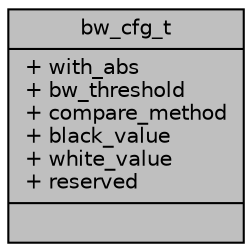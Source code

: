 digraph "bw_cfg_t"
{
 // INTERACTIVE_SVG=YES
 // LATEX_PDF_SIZE
  bgcolor="transparent";
  edge [fontname="Helvetica",fontsize="10",labelfontname="Helvetica",labelfontsize="10"];
  node [fontname="Helvetica",fontsize="10",shape=record];
  Node1 [label="{bw_cfg_t\n|+ with_abs\l+ bw_threshold\l+ compare_method\l+ black_value\l+ white_value\l+ reserved\l|}",height=0.2,width=0.4,color="black", fillcolor="grey75", style="filled", fontcolor="black",tooltip="The configuration of image binarization."];
}
